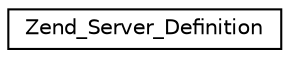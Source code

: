 digraph G
{
  edge [fontname="Helvetica",fontsize="10",labelfontname="Helvetica",labelfontsize="10"];
  node [fontname="Helvetica",fontsize="10",shape=record];
  rankdir="LR";
  Node1 [label="Zend_Server_Definition",height=0.2,width=0.4,color="black", fillcolor="white", style="filled",URL="$class_zend___server___definition.html"];
}
